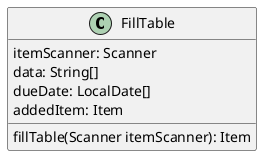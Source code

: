 @startuml

class FillTable {
    itemScanner: Scanner
    data: String[]
    dueDate: LocalDate[]
    addedItem: Item

    {method} fillTable(Scanner itemScanner): Item
}

@enduml